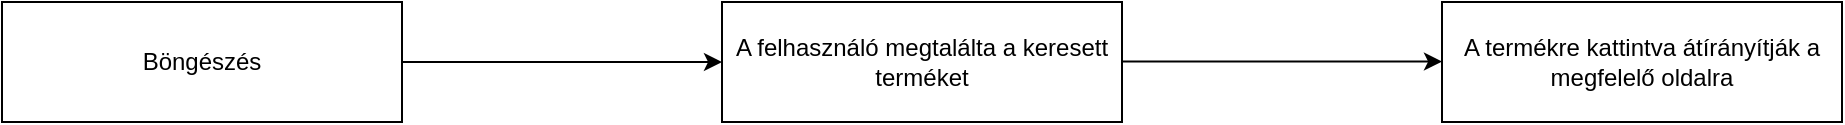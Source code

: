 <mxfile version="20.4.0" type="device"><diagram id="2Zo_uqHUefhRJ3aSbu7f" name="Page-1"><mxGraphModel dx="1673" dy="873" grid="1" gridSize="10" guides="1" tooltips="1" connect="1" arrows="1" fold="1" page="1" pageScale="1" pageWidth="850" pageHeight="1100" math="0" shadow="0"><root><mxCell id="0"/><mxCell id="1" parent="0"/><mxCell id="EFtN1WTHvySJPpeZuCR_-1" value="Böngészés" style="rounded=0;whiteSpace=wrap;html=1;" vertex="1" parent="1"><mxGeometry x="40" y="40" width="200" height="60" as="geometry"/></mxCell><mxCell id="EFtN1WTHvySJPpeZuCR_-2" value="" style="endArrow=classic;html=1;rounded=0;exitX=1;exitY=0.5;exitDx=0;exitDy=0;" edge="1" parent="1" source="EFtN1WTHvySJPpeZuCR_-1"><mxGeometry width="50" height="50" relative="1" as="geometry"><mxPoint x="250" y="110" as="sourcePoint"/><mxPoint x="400" y="70" as="targetPoint"/></mxGeometry></mxCell><mxCell id="EFtN1WTHvySJPpeZuCR_-3" value="A felhasználó megtalálta a keresett terméket" style="rounded=0;whiteSpace=wrap;html=1;" vertex="1" parent="1"><mxGeometry x="400" y="40" width="200" height="60" as="geometry"/></mxCell><mxCell id="EFtN1WTHvySJPpeZuCR_-4" value="" style="endArrow=classic;html=1;rounded=0;exitX=1;exitY=0.5;exitDx=0;exitDy=0;" edge="1" parent="1"><mxGeometry width="50" height="50" relative="1" as="geometry"><mxPoint x="600" y="69.8" as="sourcePoint"/><mxPoint x="760" y="69.8" as="targetPoint"/></mxGeometry></mxCell><mxCell id="EFtN1WTHvySJPpeZuCR_-5" value="A termékre kattintva átírányítják a megfelelő oldalra" style="rounded=0;whiteSpace=wrap;html=1;" vertex="1" parent="1"><mxGeometry x="760" y="40" width="200" height="60" as="geometry"/></mxCell></root></mxGraphModel></diagram></mxfile>